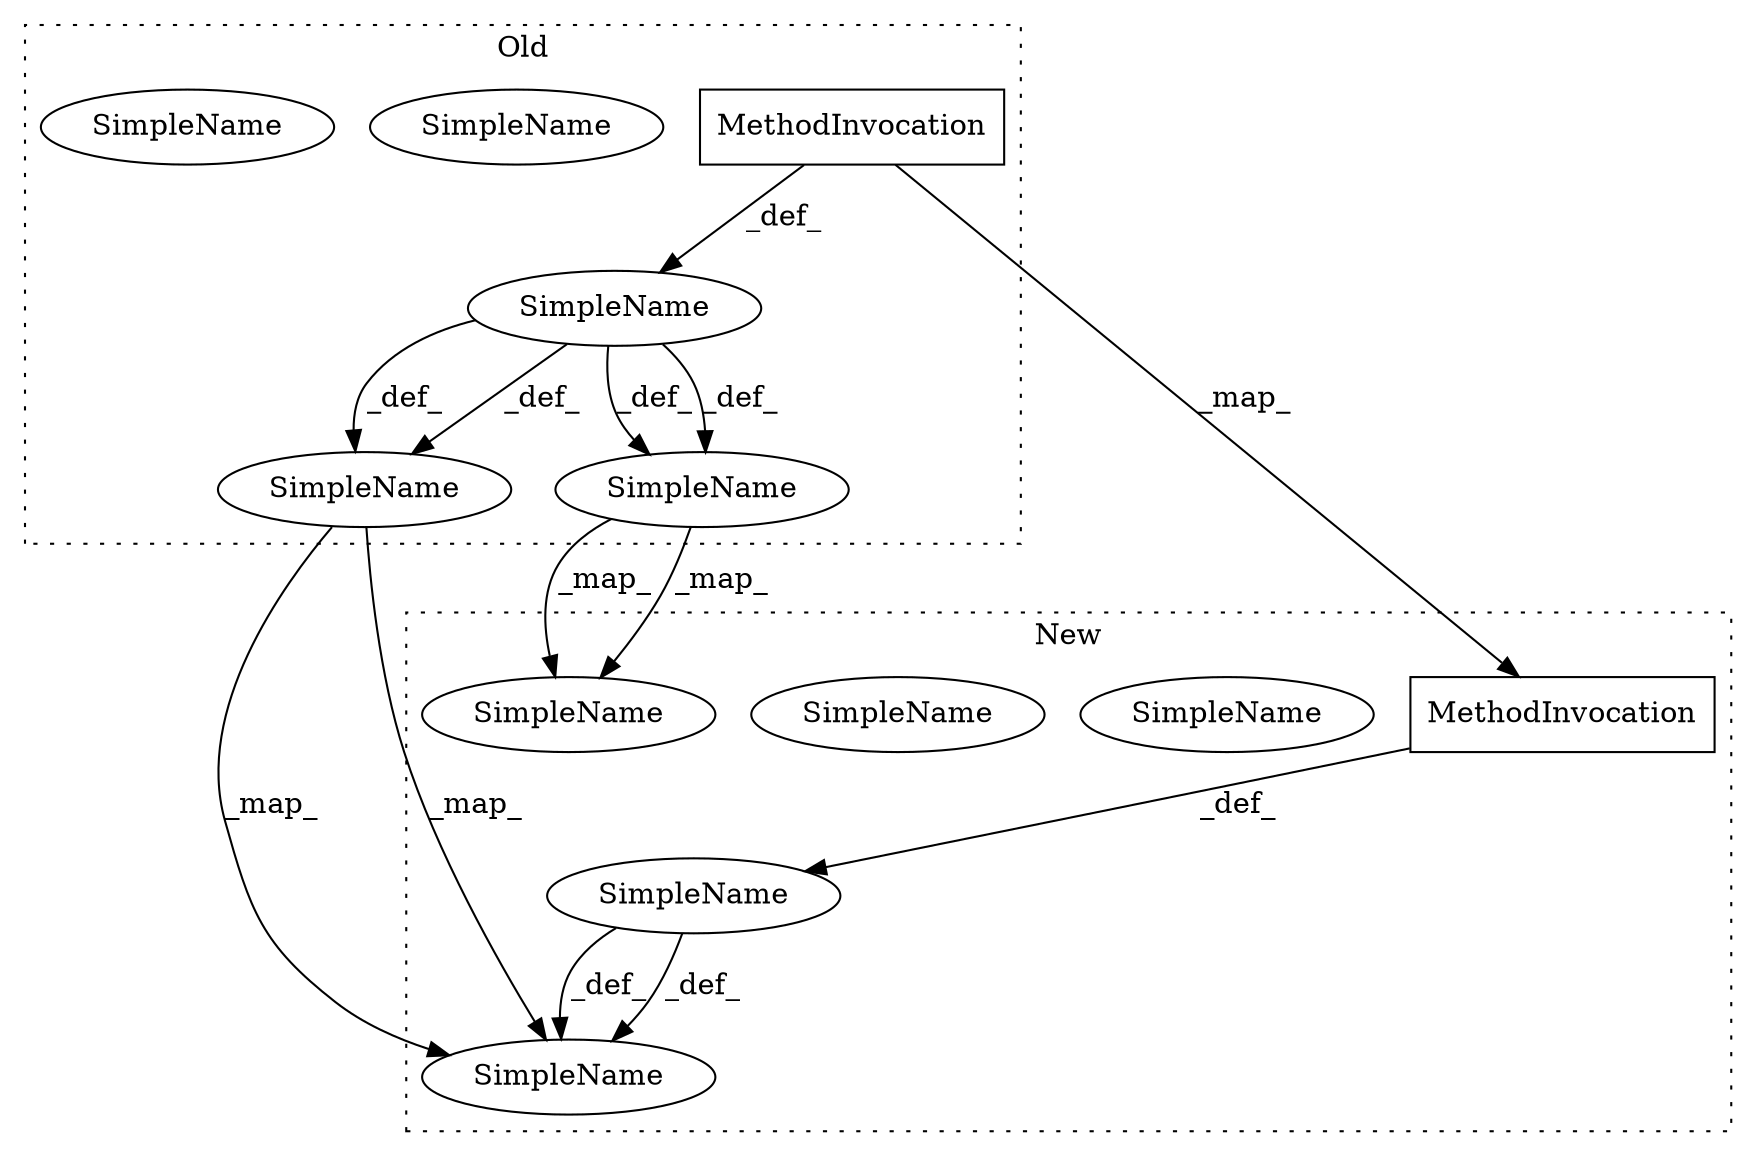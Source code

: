 digraph G {
subgraph cluster0 {
1 [label="MethodInvocation" a="32" s="4188,4204" l="7,1" shape="box"];
3 [label="SimpleName" a="42" s="4391" l="5" shape="ellipse"];
4 [label="SimpleName" a="42" s="4327" l="3" shape="ellipse"];
5 [label="SimpleName" a="42" s="4327" l="3" shape="ellipse"];
9 [label="SimpleName" a="42" s="4391" l="5" shape="ellipse"];
11 [label="SimpleName" a="42" s="" l="" shape="ellipse"];
label = "Old";
style="dotted";
}
subgraph cluster1 {
2 [label="MethodInvocation" a="32" s="4435,4451" l="7,1" shape="box"];
6 [label="SimpleName" a="42" s="4505" l="3" shape="ellipse"];
7 [label="SimpleName" a="42" s="4505" l="3" shape="ellipse"];
8 [label="SimpleName" a="42" s="" l="" shape="ellipse"];
10 [label="SimpleName" a="42" s="4587" l="5" shape="ellipse"];
12 [label="SimpleName" a="42" s="4587" l="5" shape="ellipse"];
label = "New";
style="dotted";
}
1 -> 11 [label="_def_"];
1 -> 2 [label="_map_"];
2 -> 8 [label="_def_"];
3 -> 12 [label="_map_"];
3 -> 12 [label="_map_"];
4 -> 7 [label="_map_"];
4 -> 7 [label="_map_"];
8 -> 7 [label="_def_"];
8 -> 7 [label="_def_"];
11 -> 4 [label="_def_"];
11 -> 3 [label="_def_"];
11 -> 3 [label="_def_"];
11 -> 4 [label="_def_"];
}